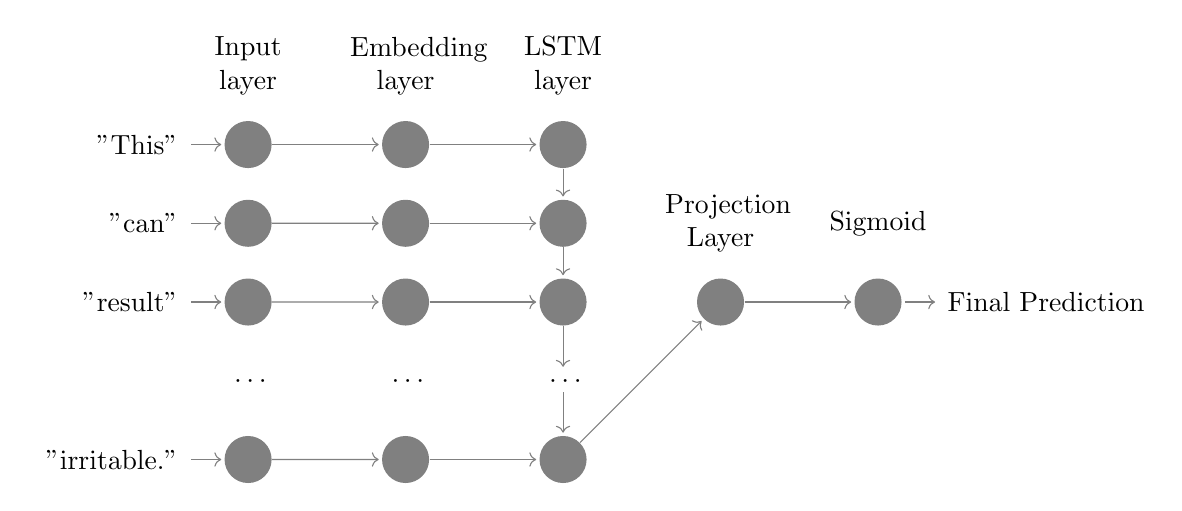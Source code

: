 
\def\layersep{2cm}

\begin{tikzpicture}[shorten >=1pt,->,draw=black!50, node distance=\layersep]
    \tikzstyle{every pin edge}=[<-,shorten <=1pt]
    \tikzstyle{neuron}=[circle,fill=black!25,minimum size=17pt,inner sep=0pt]
    \tikzstyle{input neuron}=[neuron, fill=black!50];
    \tikzstyle{output neuron}=[neuron, fill=black!50];
    \tikzstyle{hidden neuron}=[neuron, fill=black!50];
    \tikzstyle{project neuron}=[neuron, fill=black!50];
    \tikzstyle{annot} = [text width=4em, text centered]
    \tikzstyle{hoz}=[rotate=-180]  %<--- for labels

    % Draw the input layer nodes
     \node[input neuron, pin=left:"This"] (I-1) at (0,-1) {};
      \node[input neuron, pin=left:"can"] (I-2) at (0,-2) {};
      \node[input neuron, pin=left:"result"] (I-3) at (0,-3) {};
      \node[hoz] (I-4) at (0,-4) {$\dots$};
      \node[input neuron, pin=left:"irritable."] (I-5) at (0,-5) {};


    \foreach \name / \y in {1/1, 2/2, 3/3, 5/5}
            \node[hidden neuron] (E-\name) at (\layersep ,-\y cm) {};
      \node[hoz] (E-4) at (\layersep,-4) {$\dots$};

    \foreach \name / \y in {1/1, 2/2, 3/3, 5/5}
           \node[project neuron] (L-\name) at (\layersep+\layersep,-\y cm) {};
     \node[hoz] (L-4) at (\layersep+\layersep,-4) {$\dots$};


   \node[hidden neuron, right of=L-3] (S) {};

    % Draw the output layer node
    \node[output neuron,pin={[pin edge={->}]right:Final Prediction}, right of=S] (O) {};

    \foreach \current/\next in {1/2, 2/3, 3/4, 4/5}
       {
        \path (L-\current) edge (L-\next);
       }

    % Connect every node in the input layer with every node in the
    % hidden layer.
     	\foreach \source in {1,2,3,5}
           \path (I-\source) edge (E-\source);

    % Connect every node in the hidden layer with the output layer
        \path (S) edge (O);

    \foreach \source in {1,2,3,5}
        \path (E-\source) edge (L-\source);

        \path (L-5) edge (S);


    % Annotate the layers
    \node[annot,above of=E-1, node distance=1cm] (el) {Embedding layer};
    \node[annot,above of=L-1, node distance=1cm] (ll) {LSTM layer};
    \node[annot,above of=S, node distance=1cm] (pl) {Projection Layer};
    \node[annot,above of=O, node distance=1cm] (sl) {Sigmoid};
    \node[annot,left of=el] {Input layer};
    %\node[annot,right of=sl] {Output layer};
\end{tikzpicture}
